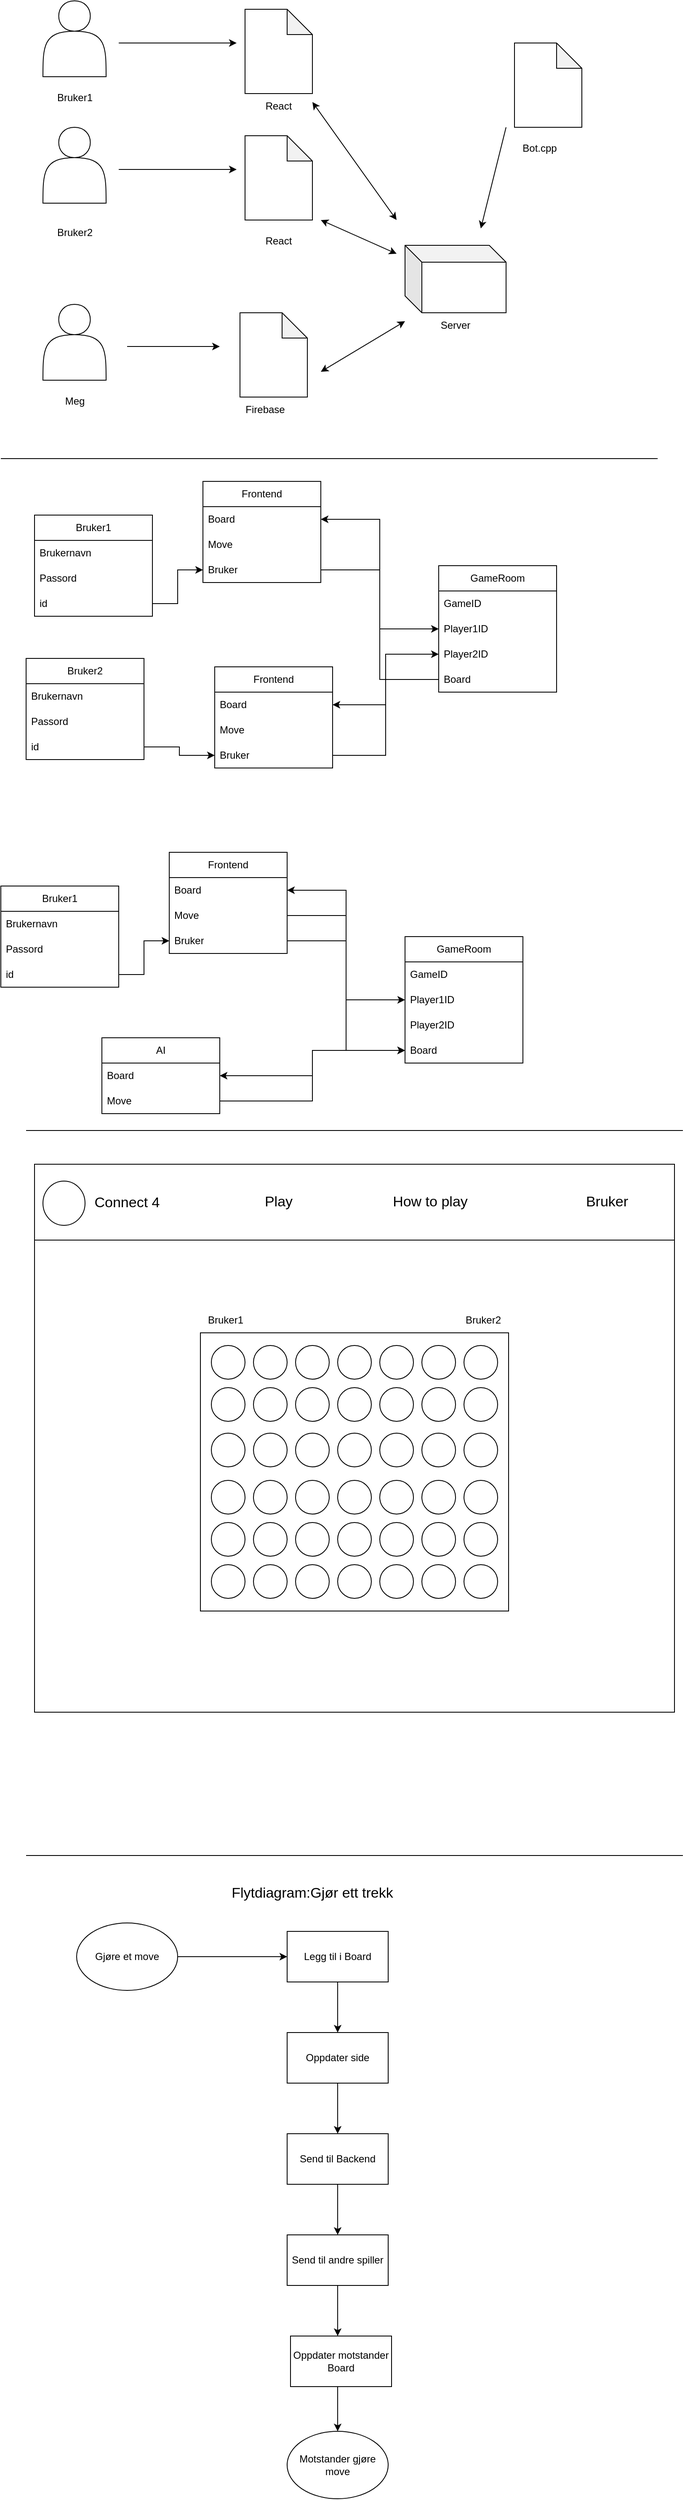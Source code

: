 <mxfile version="24.0.6" type="github">
  <diagram name="Page-1" id="3--Iqgmd6CmRDouDWdKg">
    <mxGraphModel dx="1093" dy="694" grid="1" gridSize="10" guides="1" tooltips="1" connect="1" arrows="1" fold="1" page="1" pageScale="1" pageWidth="827" pageHeight="1169" math="0" shadow="0">
      <root>
        <mxCell id="0" />
        <mxCell id="1" parent="0" />
        <mxCell id="C-q-gXYCXygW1UySJLNP-4" value="" style="endArrow=classic;html=1;rounded=0;" edge="1" parent="1">
          <mxGeometry width="50" height="50" relative="1" as="geometry">
            <mxPoint x="190" y="240" as="sourcePoint" />
            <mxPoint x="330" y="240" as="targetPoint" />
          </mxGeometry>
        </mxCell>
        <mxCell id="C-q-gXYCXygW1UySJLNP-5" value="" style="shape=cube;whiteSpace=wrap;html=1;boundedLbl=1;backgroundOutline=1;darkOpacity=0.05;darkOpacity2=0.1;" vertex="1" parent="1">
          <mxGeometry x="530" y="330" width="120" height="80" as="geometry" />
        </mxCell>
        <mxCell id="C-q-gXYCXygW1UySJLNP-7" value="" style="shape=note;whiteSpace=wrap;html=1;backgroundOutline=1;darkOpacity=0.05;" vertex="1" parent="1">
          <mxGeometry x="340" y="200" width="80" height="100" as="geometry" />
        </mxCell>
        <mxCell id="C-q-gXYCXygW1UySJLNP-9" value="" style="shape=actor;whiteSpace=wrap;html=1;" vertex="1" parent="1">
          <mxGeometry x="100" y="400" width="75" height="90" as="geometry" />
        </mxCell>
        <mxCell id="C-q-gXYCXygW1UySJLNP-10" value="" style="shape=actor;whiteSpace=wrap;html=1;" vertex="1" parent="1">
          <mxGeometry x="100" y="190" width="75" height="90" as="geometry" />
        </mxCell>
        <mxCell id="C-q-gXYCXygW1UySJLNP-11" value="" style="shape=note;whiteSpace=wrap;html=1;backgroundOutline=1;darkOpacity=0.05;" vertex="1" parent="1">
          <mxGeometry x="334" y="410" width="80" height="100" as="geometry" />
        </mxCell>
        <mxCell id="C-q-gXYCXygW1UySJLNP-13" value="" style="endArrow=classic;html=1;rounded=0;" edge="1" parent="1">
          <mxGeometry width="50" height="50" relative="1" as="geometry">
            <mxPoint x="200" y="450" as="sourcePoint" />
            <mxPoint x="310" y="450" as="targetPoint" />
          </mxGeometry>
        </mxCell>
        <mxCell id="C-q-gXYCXygW1UySJLNP-15" value="Bruker2" style="text;html=1;align=center;verticalAlign=middle;whiteSpace=wrap;rounded=0;" vertex="1" parent="1">
          <mxGeometry x="107.5" y="300" width="60" height="30" as="geometry" />
        </mxCell>
        <mxCell id="C-q-gXYCXygW1UySJLNP-16" value="Meg" style="text;html=1;align=center;verticalAlign=middle;whiteSpace=wrap;rounded=0;" vertex="1" parent="1">
          <mxGeometry x="107.5" y="500" width="60" height="30" as="geometry" />
        </mxCell>
        <mxCell id="C-q-gXYCXygW1UySJLNP-17" value="React" style="text;html=1;align=center;verticalAlign=middle;whiteSpace=wrap;rounded=0;" vertex="1" parent="1">
          <mxGeometry x="350" y="310" width="60" height="30" as="geometry" />
        </mxCell>
        <mxCell id="C-q-gXYCXygW1UySJLNP-19" value="" style="shape=note;whiteSpace=wrap;html=1;backgroundOutline=1;darkOpacity=0.05;" vertex="1" parent="1">
          <mxGeometry x="660" y="90" width="80" height="100" as="geometry" />
        </mxCell>
        <mxCell id="C-q-gXYCXygW1UySJLNP-21" value="Bot.cpp" style="text;html=1;align=center;verticalAlign=middle;whiteSpace=wrap;rounded=0;" vertex="1" parent="1">
          <mxGeometry x="660" y="200" width="60" height="30" as="geometry" />
        </mxCell>
        <mxCell id="C-q-gXYCXygW1UySJLNP-23" value="" style="endArrow=classic;html=1;rounded=0;" edge="1" parent="1">
          <mxGeometry width="50" height="50" relative="1" as="geometry">
            <mxPoint x="190" y="90" as="sourcePoint" />
            <mxPoint x="330" y="90" as="targetPoint" />
          </mxGeometry>
        </mxCell>
        <mxCell id="C-q-gXYCXygW1UySJLNP-24" value="" style="shape=note;whiteSpace=wrap;html=1;backgroundOutline=1;darkOpacity=0.05;" vertex="1" parent="1">
          <mxGeometry x="340" y="50" width="80" height="100" as="geometry" />
        </mxCell>
        <mxCell id="C-q-gXYCXygW1UySJLNP-25" value="" style="shape=actor;whiteSpace=wrap;html=1;" vertex="1" parent="1">
          <mxGeometry x="100" y="40" width="75" height="90" as="geometry" />
        </mxCell>
        <mxCell id="C-q-gXYCXygW1UySJLNP-26" value="Bruker1" style="text;html=1;align=center;verticalAlign=middle;whiteSpace=wrap;rounded=0;" vertex="1" parent="1">
          <mxGeometry x="107.5" y="140" width="60" height="30" as="geometry" />
        </mxCell>
        <mxCell id="C-q-gXYCXygW1UySJLNP-27" value="React" style="text;html=1;align=center;verticalAlign=middle;whiteSpace=wrap;rounded=0;" vertex="1" parent="1">
          <mxGeometry x="350" y="150" width="60" height="30" as="geometry" />
        </mxCell>
        <mxCell id="C-q-gXYCXygW1UySJLNP-28" value="Firebase" style="text;html=1;align=center;verticalAlign=middle;whiteSpace=wrap;rounded=0;" vertex="1" parent="1">
          <mxGeometry x="334" y="510" width="60" height="30" as="geometry" />
        </mxCell>
        <mxCell id="C-q-gXYCXygW1UySJLNP-30" value="" style="endArrow=classic;html=1;rounded=0;" edge="1" parent="1">
          <mxGeometry width="50" height="50" relative="1" as="geometry">
            <mxPoint x="650" y="190" as="sourcePoint" />
            <mxPoint x="620" y="310" as="targetPoint" />
          </mxGeometry>
        </mxCell>
        <mxCell id="C-q-gXYCXygW1UySJLNP-32" value="Server" style="text;html=1;align=center;verticalAlign=middle;whiteSpace=wrap;rounded=0;" vertex="1" parent="1">
          <mxGeometry x="560" y="410" width="60" height="30" as="geometry" />
        </mxCell>
        <mxCell id="C-q-gXYCXygW1UySJLNP-34" value="" style="endArrow=classic;startArrow=classic;html=1;rounded=0;" edge="1" parent="1">
          <mxGeometry width="50" height="50" relative="1" as="geometry">
            <mxPoint x="420" y="160" as="sourcePoint" />
            <mxPoint x="520" y="300" as="targetPoint" />
          </mxGeometry>
        </mxCell>
        <mxCell id="C-q-gXYCXygW1UySJLNP-35" value="" style="endArrow=classic;startArrow=classic;html=1;rounded=0;" edge="1" parent="1">
          <mxGeometry width="50" height="50" relative="1" as="geometry">
            <mxPoint x="430" y="300" as="sourcePoint" />
            <mxPoint x="520" y="340" as="targetPoint" />
          </mxGeometry>
        </mxCell>
        <mxCell id="C-q-gXYCXygW1UySJLNP-36" value="" style="endArrow=classic;startArrow=classic;html=1;rounded=0;" edge="1" parent="1">
          <mxGeometry width="50" height="50" relative="1" as="geometry">
            <mxPoint x="430" y="480" as="sourcePoint" />
            <mxPoint x="530" y="420" as="targetPoint" />
          </mxGeometry>
        </mxCell>
        <mxCell id="C-q-gXYCXygW1UySJLNP-39" value="Bruker1" style="swimlane;fontStyle=0;childLayout=stackLayout;horizontal=1;startSize=30;horizontalStack=0;resizeParent=1;resizeParentMax=0;resizeLast=0;collapsible=1;marginBottom=0;whiteSpace=wrap;html=1;" vertex="1" parent="1">
          <mxGeometry x="90" y="650" width="140" height="120" as="geometry" />
        </mxCell>
        <mxCell id="C-q-gXYCXygW1UySJLNP-40" value="Brukernavn" style="text;strokeColor=none;fillColor=none;align=left;verticalAlign=middle;spacingLeft=4;spacingRight=4;overflow=hidden;points=[[0,0.5],[1,0.5]];portConstraint=eastwest;rotatable=0;whiteSpace=wrap;html=1;" vertex="1" parent="C-q-gXYCXygW1UySJLNP-39">
          <mxGeometry y="30" width="140" height="30" as="geometry" />
        </mxCell>
        <mxCell id="C-q-gXYCXygW1UySJLNP-41" value="Passord" style="text;strokeColor=none;fillColor=none;align=left;verticalAlign=middle;spacingLeft=4;spacingRight=4;overflow=hidden;points=[[0,0.5],[1,0.5]];portConstraint=eastwest;rotatable=0;whiteSpace=wrap;html=1;" vertex="1" parent="C-q-gXYCXygW1UySJLNP-39">
          <mxGeometry y="60" width="140" height="30" as="geometry" />
        </mxCell>
        <mxCell id="C-q-gXYCXygW1UySJLNP-42" value="id" style="text;strokeColor=none;fillColor=none;align=left;verticalAlign=middle;spacingLeft=4;spacingRight=4;overflow=hidden;points=[[0,0.5],[1,0.5]];portConstraint=eastwest;rotatable=0;whiteSpace=wrap;html=1;" vertex="1" parent="C-q-gXYCXygW1UySJLNP-39">
          <mxGeometry y="90" width="140" height="30" as="geometry" />
        </mxCell>
        <mxCell id="C-q-gXYCXygW1UySJLNP-43" value="Bruker2" style="swimlane;fontStyle=0;childLayout=stackLayout;horizontal=1;startSize=30;horizontalStack=0;resizeParent=1;resizeParentMax=0;resizeLast=0;collapsible=1;marginBottom=0;whiteSpace=wrap;html=1;" vertex="1" parent="1">
          <mxGeometry x="80" y="820" width="140" height="120" as="geometry" />
        </mxCell>
        <mxCell id="C-q-gXYCXygW1UySJLNP-44" value="Brukernavn" style="text;strokeColor=none;fillColor=none;align=left;verticalAlign=middle;spacingLeft=4;spacingRight=4;overflow=hidden;points=[[0,0.5],[1,0.5]];portConstraint=eastwest;rotatable=0;whiteSpace=wrap;html=1;" vertex="1" parent="C-q-gXYCXygW1UySJLNP-43">
          <mxGeometry y="30" width="140" height="30" as="geometry" />
        </mxCell>
        <mxCell id="C-q-gXYCXygW1UySJLNP-45" value="Passord" style="text;strokeColor=none;fillColor=none;align=left;verticalAlign=middle;spacingLeft=4;spacingRight=4;overflow=hidden;points=[[0,0.5],[1,0.5]];portConstraint=eastwest;rotatable=0;whiteSpace=wrap;html=1;" vertex="1" parent="C-q-gXYCXygW1UySJLNP-43">
          <mxGeometry y="60" width="140" height="30" as="geometry" />
        </mxCell>
        <mxCell id="C-q-gXYCXygW1UySJLNP-46" value="id" style="text;strokeColor=none;fillColor=none;align=left;verticalAlign=middle;spacingLeft=4;spacingRight=4;overflow=hidden;points=[[0,0.5],[1,0.5]];portConstraint=eastwest;rotatable=0;whiteSpace=wrap;html=1;" vertex="1" parent="C-q-gXYCXygW1UySJLNP-43">
          <mxGeometry y="90" width="140" height="30" as="geometry" />
        </mxCell>
        <mxCell id="C-q-gXYCXygW1UySJLNP-47" value="GameRoom" style="swimlane;fontStyle=0;childLayout=stackLayout;horizontal=1;startSize=30;horizontalStack=0;resizeParent=1;resizeParentMax=0;resizeLast=0;collapsible=1;marginBottom=0;whiteSpace=wrap;html=1;" vertex="1" parent="1">
          <mxGeometry x="570" y="710" width="140" height="150" as="geometry" />
        </mxCell>
        <mxCell id="C-q-gXYCXygW1UySJLNP-48" value="GameID" style="text;strokeColor=none;fillColor=none;align=left;verticalAlign=middle;spacingLeft=4;spacingRight=4;overflow=hidden;points=[[0,0.5],[1,0.5]];portConstraint=eastwest;rotatable=0;whiteSpace=wrap;html=1;" vertex="1" parent="C-q-gXYCXygW1UySJLNP-47">
          <mxGeometry y="30" width="140" height="30" as="geometry" />
        </mxCell>
        <mxCell id="C-q-gXYCXygW1UySJLNP-49" value="Player1ID" style="text;strokeColor=none;fillColor=none;align=left;verticalAlign=middle;spacingLeft=4;spacingRight=4;overflow=hidden;points=[[0,0.5],[1,0.5]];portConstraint=eastwest;rotatable=0;whiteSpace=wrap;html=1;" vertex="1" parent="C-q-gXYCXygW1UySJLNP-47">
          <mxGeometry y="60" width="140" height="30" as="geometry" />
        </mxCell>
        <mxCell id="C-q-gXYCXygW1UySJLNP-50" value="Player2ID" style="text;strokeColor=none;fillColor=none;align=left;verticalAlign=middle;spacingLeft=4;spacingRight=4;overflow=hidden;points=[[0,0.5],[1,0.5]];portConstraint=eastwest;rotatable=0;whiteSpace=wrap;html=1;" vertex="1" parent="C-q-gXYCXygW1UySJLNP-47">
          <mxGeometry y="90" width="140" height="30" as="geometry" />
        </mxCell>
        <mxCell id="C-q-gXYCXygW1UySJLNP-53" value="Board" style="text;strokeColor=none;fillColor=none;align=left;verticalAlign=middle;spacingLeft=4;spacingRight=4;overflow=hidden;points=[[0,0.5],[1,0.5]];portConstraint=eastwest;rotatable=0;whiteSpace=wrap;html=1;" vertex="1" parent="C-q-gXYCXygW1UySJLNP-47">
          <mxGeometry y="120" width="140" height="30" as="geometry" />
        </mxCell>
        <mxCell id="C-q-gXYCXygW1UySJLNP-56" value="Frontend" style="swimlane;fontStyle=0;childLayout=stackLayout;horizontal=1;startSize=30;horizontalStack=0;resizeParent=1;resizeParentMax=0;resizeLast=0;collapsible=1;marginBottom=0;whiteSpace=wrap;html=1;" vertex="1" parent="1">
          <mxGeometry x="290" y="610" width="140" height="120" as="geometry" />
        </mxCell>
        <mxCell id="C-q-gXYCXygW1UySJLNP-57" value="Board" style="text;strokeColor=none;fillColor=none;align=left;verticalAlign=middle;spacingLeft=4;spacingRight=4;overflow=hidden;points=[[0,0.5],[1,0.5]];portConstraint=eastwest;rotatable=0;whiteSpace=wrap;html=1;" vertex="1" parent="C-q-gXYCXygW1UySJLNP-56">
          <mxGeometry y="30" width="140" height="30" as="geometry" />
        </mxCell>
        <mxCell id="C-q-gXYCXygW1UySJLNP-59" value="Move" style="text;strokeColor=none;fillColor=none;align=left;verticalAlign=middle;spacingLeft=4;spacingRight=4;overflow=hidden;points=[[0,0.5],[1,0.5]];portConstraint=eastwest;rotatable=0;whiteSpace=wrap;html=1;" vertex="1" parent="C-q-gXYCXygW1UySJLNP-56">
          <mxGeometry y="60" width="140" height="30" as="geometry" />
        </mxCell>
        <mxCell id="C-q-gXYCXygW1UySJLNP-60" value="Bruker" style="text;strokeColor=none;fillColor=none;align=left;verticalAlign=middle;spacingLeft=4;spacingRight=4;overflow=hidden;points=[[0,0.5],[1,0.5]];portConstraint=eastwest;rotatable=0;whiteSpace=wrap;html=1;" vertex="1" parent="C-q-gXYCXygW1UySJLNP-56">
          <mxGeometry y="90" width="140" height="30" as="geometry" />
        </mxCell>
        <mxCell id="C-q-gXYCXygW1UySJLNP-61" style="edgeStyle=orthogonalEdgeStyle;rounded=0;orthogonalLoop=1;jettySize=auto;html=1;" edge="1" parent="1" source="C-q-gXYCXygW1UySJLNP-42" target="C-q-gXYCXygW1UySJLNP-60">
          <mxGeometry relative="1" as="geometry" />
        </mxCell>
        <mxCell id="C-q-gXYCXygW1UySJLNP-63" style="edgeStyle=orthogonalEdgeStyle;rounded=0;orthogonalLoop=1;jettySize=auto;html=1;exitX=0;exitY=0.5;exitDx=0;exitDy=0;entryX=1;entryY=0.5;entryDx=0;entryDy=0;" edge="1" parent="1" source="C-q-gXYCXygW1UySJLNP-53" target="C-q-gXYCXygW1UySJLNP-57">
          <mxGeometry relative="1" as="geometry" />
        </mxCell>
        <mxCell id="C-q-gXYCXygW1UySJLNP-64" value="Frontend" style="swimlane;fontStyle=0;childLayout=stackLayout;horizontal=1;startSize=30;horizontalStack=0;resizeParent=1;resizeParentMax=0;resizeLast=0;collapsible=1;marginBottom=0;whiteSpace=wrap;html=1;" vertex="1" parent="1">
          <mxGeometry x="304" y="830" width="140" height="120" as="geometry" />
        </mxCell>
        <mxCell id="C-q-gXYCXygW1UySJLNP-65" value="Board" style="text;strokeColor=none;fillColor=none;align=left;verticalAlign=middle;spacingLeft=4;spacingRight=4;overflow=hidden;points=[[0,0.5],[1,0.5]];portConstraint=eastwest;rotatable=0;whiteSpace=wrap;html=1;" vertex="1" parent="C-q-gXYCXygW1UySJLNP-64">
          <mxGeometry y="30" width="140" height="30" as="geometry" />
        </mxCell>
        <mxCell id="C-q-gXYCXygW1UySJLNP-66" value="Move" style="text;strokeColor=none;fillColor=none;align=left;verticalAlign=middle;spacingLeft=4;spacingRight=4;overflow=hidden;points=[[0,0.5],[1,0.5]];portConstraint=eastwest;rotatable=0;whiteSpace=wrap;html=1;" vertex="1" parent="C-q-gXYCXygW1UySJLNP-64">
          <mxGeometry y="60" width="140" height="30" as="geometry" />
        </mxCell>
        <mxCell id="C-q-gXYCXygW1UySJLNP-67" value="Bruker" style="text;strokeColor=none;fillColor=none;align=left;verticalAlign=middle;spacingLeft=4;spacingRight=4;overflow=hidden;points=[[0,0.5],[1,0.5]];portConstraint=eastwest;rotatable=0;whiteSpace=wrap;html=1;" vertex="1" parent="C-q-gXYCXygW1UySJLNP-64">
          <mxGeometry y="90" width="140" height="30" as="geometry" />
        </mxCell>
        <mxCell id="C-q-gXYCXygW1UySJLNP-71" style="edgeStyle=orthogonalEdgeStyle;rounded=0;orthogonalLoop=1;jettySize=auto;html=1;exitX=1;exitY=0.5;exitDx=0;exitDy=0;entryX=0;entryY=0.5;entryDx=0;entryDy=0;" edge="1" parent="1" source="C-q-gXYCXygW1UySJLNP-46" target="C-q-gXYCXygW1UySJLNP-67">
          <mxGeometry relative="1" as="geometry" />
        </mxCell>
        <mxCell id="C-q-gXYCXygW1UySJLNP-72" style="edgeStyle=orthogonalEdgeStyle;rounded=0;orthogonalLoop=1;jettySize=auto;html=1;exitX=1;exitY=0.5;exitDx=0;exitDy=0;entryX=0;entryY=0.5;entryDx=0;entryDy=0;" edge="1" parent="1" source="C-q-gXYCXygW1UySJLNP-60" target="C-q-gXYCXygW1UySJLNP-49">
          <mxGeometry relative="1" as="geometry" />
        </mxCell>
        <mxCell id="C-q-gXYCXygW1UySJLNP-91" style="edgeStyle=orthogonalEdgeStyle;rounded=0;orthogonalLoop=1;jettySize=auto;html=1;exitX=1;exitY=0.5;exitDx=0;exitDy=0;" edge="1" parent="1" source="C-q-gXYCXygW1UySJLNP-67" target="C-q-gXYCXygW1UySJLNP-50">
          <mxGeometry relative="1" as="geometry" />
        </mxCell>
        <mxCell id="C-q-gXYCXygW1UySJLNP-104" value="Bruker1" style="swimlane;fontStyle=0;childLayout=stackLayout;horizontal=1;startSize=30;horizontalStack=0;resizeParent=1;resizeParentMax=0;resizeLast=0;collapsible=1;marginBottom=0;whiteSpace=wrap;html=1;" vertex="1" parent="1">
          <mxGeometry x="50" y="1090" width="140" height="120" as="geometry" />
        </mxCell>
        <mxCell id="C-q-gXYCXygW1UySJLNP-105" value="Brukernavn" style="text;strokeColor=none;fillColor=none;align=left;verticalAlign=middle;spacingLeft=4;spacingRight=4;overflow=hidden;points=[[0,0.5],[1,0.5]];portConstraint=eastwest;rotatable=0;whiteSpace=wrap;html=1;" vertex="1" parent="C-q-gXYCXygW1UySJLNP-104">
          <mxGeometry y="30" width="140" height="30" as="geometry" />
        </mxCell>
        <mxCell id="C-q-gXYCXygW1UySJLNP-106" value="Passord" style="text;strokeColor=none;fillColor=none;align=left;verticalAlign=middle;spacingLeft=4;spacingRight=4;overflow=hidden;points=[[0,0.5],[1,0.5]];portConstraint=eastwest;rotatable=0;whiteSpace=wrap;html=1;" vertex="1" parent="C-q-gXYCXygW1UySJLNP-104">
          <mxGeometry y="60" width="140" height="30" as="geometry" />
        </mxCell>
        <mxCell id="C-q-gXYCXygW1UySJLNP-107" value="id" style="text;strokeColor=none;fillColor=none;align=left;verticalAlign=middle;spacingLeft=4;spacingRight=4;overflow=hidden;points=[[0,0.5],[1,0.5]];portConstraint=eastwest;rotatable=0;whiteSpace=wrap;html=1;" vertex="1" parent="C-q-gXYCXygW1UySJLNP-104">
          <mxGeometry y="90" width="140" height="30" as="geometry" />
        </mxCell>
        <mxCell id="C-q-gXYCXygW1UySJLNP-108" value="GameRoom" style="swimlane;fontStyle=0;childLayout=stackLayout;horizontal=1;startSize=30;horizontalStack=0;resizeParent=1;resizeParentMax=0;resizeLast=0;collapsible=1;marginBottom=0;whiteSpace=wrap;html=1;" vertex="1" parent="1">
          <mxGeometry x="530" y="1150" width="140" height="150" as="geometry" />
        </mxCell>
        <mxCell id="C-q-gXYCXygW1UySJLNP-109" value="GameID" style="text;strokeColor=none;fillColor=none;align=left;verticalAlign=middle;spacingLeft=4;spacingRight=4;overflow=hidden;points=[[0,0.5],[1,0.5]];portConstraint=eastwest;rotatable=0;whiteSpace=wrap;html=1;" vertex="1" parent="C-q-gXYCXygW1UySJLNP-108">
          <mxGeometry y="30" width="140" height="30" as="geometry" />
        </mxCell>
        <mxCell id="C-q-gXYCXygW1UySJLNP-110" value="Player1ID" style="text;strokeColor=none;fillColor=none;align=left;verticalAlign=middle;spacingLeft=4;spacingRight=4;overflow=hidden;points=[[0,0.5],[1,0.5]];portConstraint=eastwest;rotatable=0;whiteSpace=wrap;html=1;" vertex="1" parent="C-q-gXYCXygW1UySJLNP-108">
          <mxGeometry y="60" width="140" height="30" as="geometry" />
        </mxCell>
        <mxCell id="C-q-gXYCXygW1UySJLNP-111" value="Player2ID" style="text;strokeColor=none;fillColor=none;align=left;verticalAlign=middle;spacingLeft=4;spacingRight=4;overflow=hidden;points=[[0,0.5],[1,0.5]];portConstraint=eastwest;rotatable=0;whiteSpace=wrap;html=1;" vertex="1" parent="C-q-gXYCXygW1UySJLNP-108">
          <mxGeometry y="90" width="140" height="30" as="geometry" />
        </mxCell>
        <mxCell id="C-q-gXYCXygW1UySJLNP-112" value="Board" style="text;strokeColor=none;fillColor=none;align=left;verticalAlign=middle;spacingLeft=4;spacingRight=4;overflow=hidden;points=[[0,0.5],[1,0.5]];portConstraint=eastwest;rotatable=0;whiteSpace=wrap;html=1;" vertex="1" parent="C-q-gXYCXygW1UySJLNP-108">
          <mxGeometry y="120" width="140" height="30" as="geometry" />
        </mxCell>
        <mxCell id="C-q-gXYCXygW1UySJLNP-113" value="Frontend" style="swimlane;fontStyle=0;childLayout=stackLayout;horizontal=1;startSize=30;horizontalStack=0;resizeParent=1;resizeParentMax=0;resizeLast=0;collapsible=1;marginBottom=0;whiteSpace=wrap;html=1;" vertex="1" parent="1">
          <mxGeometry x="250" y="1050" width="140" height="120" as="geometry" />
        </mxCell>
        <mxCell id="C-q-gXYCXygW1UySJLNP-114" value="Board" style="text;strokeColor=none;fillColor=none;align=left;verticalAlign=middle;spacingLeft=4;spacingRight=4;overflow=hidden;points=[[0,0.5],[1,0.5]];portConstraint=eastwest;rotatable=0;whiteSpace=wrap;html=1;" vertex="1" parent="C-q-gXYCXygW1UySJLNP-113">
          <mxGeometry y="30" width="140" height="30" as="geometry" />
        </mxCell>
        <mxCell id="C-q-gXYCXygW1UySJLNP-115" value="Move" style="text;strokeColor=none;fillColor=none;align=left;verticalAlign=middle;spacingLeft=4;spacingRight=4;overflow=hidden;points=[[0,0.5],[1,0.5]];portConstraint=eastwest;rotatable=0;whiteSpace=wrap;html=1;" vertex="1" parent="C-q-gXYCXygW1UySJLNP-113">
          <mxGeometry y="60" width="140" height="30" as="geometry" />
        </mxCell>
        <mxCell id="C-q-gXYCXygW1UySJLNP-116" value="Bruker" style="text;strokeColor=none;fillColor=none;align=left;verticalAlign=middle;spacingLeft=4;spacingRight=4;overflow=hidden;points=[[0,0.5],[1,0.5]];portConstraint=eastwest;rotatable=0;whiteSpace=wrap;html=1;" vertex="1" parent="C-q-gXYCXygW1UySJLNP-113">
          <mxGeometry y="90" width="140" height="30" as="geometry" />
        </mxCell>
        <mxCell id="C-q-gXYCXygW1UySJLNP-117" style="edgeStyle=orthogonalEdgeStyle;rounded=0;orthogonalLoop=1;jettySize=auto;html=1;" edge="1" parent="1" source="C-q-gXYCXygW1UySJLNP-107" target="C-q-gXYCXygW1UySJLNP-116">
          <mxGeometry relative="1" as="geometry" />
        </mxCell>
        <mxCell id="C-q-gXYCXygW1UySJLNP-118" style="edgeStyle=orthogonalEdgeStyle;rounded=0;orthogonalLoop=1;jettySize=auto;html=1;exitX=0;exitY=0.5;exitDx=0;exitDy=0;entryX=1;entryY=0.5;entryDx=0;entryDy=0;" edge="1" parent="1" source="C-q-gXYCXygW1UySJLNP-112" target="C-q-gXYCXygW1UySJLNP-114">
          <mxGeometry relative="1" as="geometry" />
        </mxCell>
        <mxCell id="C-q-gXYCXygW1UySJLNP-119" style="edgeStyle=orthogonalEdgeStyle;rounded=0;orthogonalLoop=1;jettySize=auto;html=1;exitX=1;exitY=0.5;exitDx=0;exitDy=0;entryX=0;entryY=0.5;entryDx=0;entryDy=0;" edge="1" parent="1" source="C-q-gXYCXygW1UySJLNP-116" target="C-q-gXYCXygW1UySJLNP-110">
          <mxGeometry relative="1" as="geometry" />
        </mxCell>
        <mxCell id="C-q-gXYCXygW1UySJLNP-120" value="AI" style="swimlane;fontStyle=0;childLayout=stackLayout;horizontal=1;startSize=30;horizontalStack=0;resizeParent=1;resizeParentMax=0;resizeLast=0;collapsible=1;marginBottom=0;whiteSpace=wrap;html=1;" vertex="1" parent="1">
          <mxGeometry x="170" y="1270" width="140" height="90" as="geometry" />
        </mxCell>
        <mxCell id="C-q-gXYCXygW1UySJLNP-121" value="Board" style="text;strokeColor=none;fillColor=none;align=left;verticalAlign=middle;spacingLeft=4;spacingRight=4;overflow=hidden;points=[[0,0.5],[1,0.5]];portConstraint=eastwest;rotatable=0;whiteSpace=wrap;html=1;" vertex="1" parent="C-q-gXYCXygW1UySJLNP-120">
          <mxGeometry y="30" width="140" height="30" as="geometry" />
        </mxCell>
        <mxCell id="C-q-gXYCXygW1UySJLNP-122" value="Move" style="text;strokeColor=none;fillColor=none;align=left;verticalAlign=middle;spacingLeft=4;spacingRight=4;overflow=hidden;points=[[0,0.5],[1,0.5]];portConstraint=eastwest;rotatable=0;whiteSpace=wrap;html=1;" vertex="1" parent="C-q-gXYCXygW1UySJLNP-120">
          <mxGeometry y="60" width="140" height="30" as="geometry" />
        </mxCell>
        <mxCell id="C-q-gXYCXygW1UySJLNP-127" style="edgeStyle=orthogonalEdgeStyle;rounded=0;orthogonalLoop=1;jettySize=auto;html=1;exitX=0;exitY=0.5;exitDx=0;exitDy=0;entryX=1;entryY=0.5;entryDx=0;entryDy=0;" edge="1" parent="1" source="C-q-gXYCXygW1UySJLNP-112" target="C-q-gXYCXygW1UySJLNP-121">
          <mxGeometry relative="1" as="geometry" />
        </mxCell>
        <mxCell id="C-q-gXYCXygW1UySJLNP-128" style="edgeStyle=orthogonalEdgeStyle;rounded=0;orthogonalLoop=1;jettySize=auto;html=1;exitX=1;exitY=0.5;exitDx=0;exitDy=0;" edge="1" parent="1" source="C-q-gXYCXygW1UySJLNP-122" target="C-q-gXYCXygW1UySJLNP-112">
          <mxGeometry relative="1" as="geometry" />
        </mxCell>
        <mxCell id="C-q-gXYCXygW1UySJLNP-129" style="edgeStyle=orthogonalEdgeStyle;rounded=0;orthogonalLoop=1;jettySize=auto;html=1;exitX=1;exitY=0.5;exitDx=0;exitDy=0;" edge="1" parent="1" source="C-q-gXYCXygW1UySJLNP-115" target="C-q-gXYCXygW1UySJLNP-112">
          <mxGeometry relative="1" as="geometry" />
        </mxCell>
        <mxCell id="C-q-gXYCXygW1UySJLNP-131" style="edgeStyle=orthogonalEdgeStyle;rounded=0;orthogonalLoop=1;jettySize=auto;html=1;exitX=0;exitY=0.5;exitDx=0;exitDy=0;entryX=1;entryY=0.5;entryDx=0;entryDy=0;" edge="1" parent="1" source="C-q-gXYCXygW1UySJLNP-53" target="C-q-gXYCXygW1UySJLNP-65">
          <mxGeometry relative="1" as="geometry" />
        </mxCell>
        <mxCell id="C-q-gXYCXygW1UySJLNP-134" value="" style="rounded=0;whiteSpace=wrap;html=1;" vertex="1" parent="1">
          <mxGeometry x="90" y="1420" width="760" height="650" as="geometry" />
        </mxCell>
        <mxCell id="C-q-gXYCXygW1UySJLNP-135" value="" style="rounded=0;whiteSpace=wrap;html=1;" vertex="1" parent="1">
          <mxGeometry x="90" y="1420" width="760" height="90" as="geometry" />
        </mxCell>
        <mxCell id="C-q-gXYCXygW1UySJLNP-137" value="" style="rounded=0;whiteSpace=wrap;html=1;" vertex="1" parent="1">
          <mxGeometry x="287" y="1620" width="366" height="330" as="geometry" />
        </mxCell>
        <mxCell id="C-q-gXYCXygW1UySJLNP-138" value="" style="ellipse;whiteSpace=wrap;html=1;" vertex="1" parent="1">
          <mxGeometry x="300" y="1635" width="40" height="40" as="geometry" />
        </mxCell>
        <mxCell id="C-q-gXYCXygW1UySJLNP-144" value="" style="ellipse;whiteSpace=wrap;html=1;" vertex="1" parent="1">
          <mxGeometry x="350" y="1635" width="40" height="40" as="geometry" />
        </mxCell>
        <mxCell id="C-q-gXYCXygW1UySJLNP-145" value="" style="ellipse;whiteSpace=wrap;html=1;" vertex="1" parent="1">
          <mxGeometry x="400" y="1635" width="40" height="40" as="geometry" />
        </mxCell>
        <mxCell id="C-q-gXYCXygW1UySJLNP-152" value="" style="ellipse;whiteSpace=wrap;html=1;" vertex="1" parent="1">
          <mxGeometry x="450" y="1635" width="40" height="40" as="geometry" />
        </mxCell>
        <mxCell id="C-q-gXYCXygW1UySJLNP-153" value="" style="ellipse;whiteSpace=wrap;html=1;" vertex="1" parent="1">
          <mxGeometry x="500" y="1635" width="40" height="40" as="geometry" />
        </mxCell>
        <mxCell id="C-q-gXYCXygW1UySJLNP-154" value="" style="ellipse;whiteSpace=wrap;html=1;" vertex="1" parent="1">
          <mxGeometry x="550" y="1635" width="40" height="40" as="geometry" />
        </mxCell>
        <mxCell id="C-q-gXYCXygW1UySJLNP-157" value="" style="ellipse;whiteSpace=wrap;html=1;" vertex="1" parent="1">
          <mxGeometry x="600" y="1635" width="40" height="40" as="geometry" />
        </mxCell>
        <mxCell id="C-q-gXYCXygW1UySJLNP-158" value="" style="ellipse;whiteSpace=wrap;html=1;" vertex="1" parent="1">
          <mxGeometry x="300" y="1685" width="40" height="40" as="geometry" />
        </mxCell>
        <mxCell id="C-q-gXYCXygW1UySJLNP-159" value="" style="ellipse;whiteSpace=wrap;html=1;" vertex="1" parent="1">
          <mxGeometry x="350" y="1685" width="40" height="40" as="geometry" />
        </mxCell>
        <mxCell id="C-q-gXYCXygW1UySJLNP-160" value="" style="ellipse;whiteSpace=wrap;html=1;" vertex="1" parent="1">
          <mxGeometry x="400" y="1685" width="40" height="40" as="geometry" />
        </mxCell>
        <mxCell id="C-q-gXYCXygW1UySJLNP-161" value="" style="ellipse;whiteSpace=wrap;html=1;" vertex="1" parent="1">
          <mxGeometry x="450" y="1685" width="40" height="40" as="geometry" />
        </mxCell>
        <mxCell id="C-q-gXYCXygW1UySJLNP-162" value="" style="ellipse;whiteSpace=wrap;html=1;" vertex="1" parent="1">
          <mxGeometry x="500" y="1685" width="40" height="40" as="geometry" />
        </mxCell>
        <mxCell id="C-q-gXYCXygW1UySJLNP-163" value="" style="ellipse;whiteSpace=wrap;html=1;" vertex="1" parent="1">
          <mxGeometry x="550" y="1685" width="40" height="40" as="geometry" />
        </mxCell>
        <mxCell id="C-q-gXYCXygW1UySJLNP-164" value="" style="ellipse;whiteSpace=wrap;html=1;" vertex="1" parent="1">
          <mxGeometry x="600" y="1685" width="40" height="40" as="geometry" />
        </mxCell>
        <mxCell id="C-q-gXYCXygW1UySJLNP-165" value="" style="ellipse;whiteSpace=wrap;html=1;" vertex="1" parent="1">
          <mxGeometry x="300" y="1739" width="40" height="40" as="geometry" />
        </mxCell>
        <mxCell id="C-q-gXYCXygW1UySJLNP-166" value="" style="ellipse;whiteSpace=wrap;html=1;" vertex="1" parent="1">
          <mxGeometry x="350" y="1739" width="40" height="40" as="geometry" />
        </mxCell>
        <mxCell id="C-q-gXYCXygW1UySJLNP-167" value="" style="ellipse;whiteSpace=wrap;html=1;" vertex="1" parent="1">
          <mxGeometry x="400" y="1739" width="40" height="40" as="geometry" />
        </mxCell>
        <mxCell id="C-q-gXYCXygW1UySJLNP-168" value="" style="ellipse;whiteSpace=wrap;html=1;" vertex="1" parent="1">
          <mxGeometry x="450" y="1739" width="40" height="40" as="geometry" />
        </mxCell>
        <mxCell id="C-q-gXYCXygW1UySJLNP-169" value="" style="ellipse;whiteSpace=wrap;html=1;" vertex="1" parent="1">
          <mxGeometry x="500" y="1739" width="40" height="40" as="geometry" />
        </mxCell>
        <mxCell id="C-q-gXYCXygW1UySJLNP-170" value="" style="ellipse;whiteSpace=wrap;html=1;" vertex="1" parent="1">
          <mxGeometry x="550" y="1739" width="40" height="40" as="geometry" />
        </mxCell>
        <mxCell id="C-q-gXYCXygW1UySJLNP-171" value="" style="ellipse;whiteSpace=wrap;html=1;" vertex="1" parent="1">
          <mxGeometry x="600" y="1739" width="40" height="40" as="geometry" />
        </mxCell>
        <mxCell id="C-q-gXYCXygW1UySJLNP-172" value="" style="ellipse;whiteSpace=wrap;html=1;" vertex="1" parent="1">
          <mxGeometry x="300" y="1795" width="40" height="40" as="geometry" />
        </mxCell>
        <mxCell id="C-q-gXYCXygW1UySJLNP-173" value="" style="ellipse;whiteSpace=wrap;html=1;" vertex="1" parent="1">
          <mxGeometry x="350" y="1795" width="40" height="40" as="geometry" />
        </mxCell>
        <mxCell id="C-q-gXYCXygW1UySJLNP-174" value="" style="ellipse;whiteSpace=wrap;html=1;" vertex="1" parent="1">
          <mxGeometry x="400" y="1795" width="40" height="40" as="geometry" />
        </mxCell>
        <mxCell id="C-q-gXYCXygW1UySJLNP-175" value="" style="ellipse;whiteSpace=wrap;html=1;" vertex="1" parent="1">
          <mxGeometry x="450" y="1795" width="40" height="40" as="geometry" />
        </mxCell>
        <mxCell id="C-q-gXYCXygW1UySJLNP-176" value="" style="ellipse;whiteSpace=wrap;html=1;" vertex="1" parent="1">
          <mxGeometry x="500" y="1795" width="40" height="40" as="geometry" />
        </mxCell>
        <mxCell id="C-q-gXYCXygW1UySJLNP-177" value="" style="ellipse;whiteSpace=wrap;html=1;" vertex="1" parent="1">
          <mxGeometry x="550" y="1795" width="40" height="40" as="geometry" />
        </mxCell>
        <mxCell id="C-q-gXYCXygW1UySJLNP-178" value="" style="ellipse;whiteSpace=wrap;html=1;" vertex="1" parent="1">
          <mxGeometry x="600" y="1795" width="40" height="40" as="geometry" />
        </mxCell>
        <mxCell id="C-q-gXYCXygW1UySJLNP-179" value="" style="ellipse;whiteSpace=wrap;html=1;" vertex="1" parent="1">
          <mxGeometry x="300" y="1845" width="40" height="40" as="geometry" />
        </mxCell>
        <mxCell id="C-q-gXYCXygW1UySJLNP-180" value="" style="ellipse;whiteSpace=wrap;html=1;" vertex="1" parent="1">
          <mxGeometry x="350" y="1845" width="40" height="40" as="geometry" />
        </mxCell>
        <mxCell id="C-q-gXYCXygW1UySJLNP-181" value="" style="ellipse;whiteSpace=wrap;html=1;" vertex="1" parent="1">
          <mxGeometry x="400" y="1845" width="40" height="40" as="geometry" />
        </mxCell>
        <mxCell id="C-q-gXYCXygW1UySJLNP-182" value="" style="ellipse;whiteSpace=wrap;html=1;" vertex="1" parent="1">
          <mxGeometry x="450" y="1845" width="40" height="40" as="geometry" />
        </mxCell>
        <mxCell id="C-q-gXYCXygW1UySJLNP-183" value="" style="ellipse;whiteSpace=wrap;html=1;" vertex="1" parent="1">
          <mxGeometry x="500" y="1845" width="40" height="40" as="geometry" />
        </mxCell>
        <mxCell id="C-q-gXYCXygW1UySJLNP-184" value="" style="ellipse;whiteSpace=wrap;html=1;" vertex="1" parent="1">
          <mxGeometry x="550" y="1845" width="40" height="40" as="geometry" />
        </mxCell>
        <mxCell id="C-q-gXYCXygW1UySJLNP-185" value="" style="ellipse;whiteSpace=wrap;html=1;" vertex="1" parent="1">
          <mxGeometry x="600" y="1845" width="40" height="40" as="geometry" />
        </mxCell>
        <mxCell id="C-q-gXYCXygW1UySJLNP-186" value="" style="ellipse;whiteSpace=wrap;html=1;" vertex="1" parent="1">
          <mxGeometry x="300" y="1895" width="40" height="40" as="geometry" />
        </mxCell>
        <mxCell id="C-q-gXYCXygW1UySJLNP-187" value="" style="ellipse;whiteSpace=wrap;html=1;" vertex="1" parent="1">
          <mxGeometry x="350" y="1895" width="40" height="40" as="geometry" />
        </mxCell>
        <mxCell id="C-q-gXYCXygW1UySJLNP-188" value="" style="ellipse;whiteSpace=wrap;html=1;" vertex="1" parent="1">
          <mxGeometry x="400" y="1895" width="40" height="40" as="geometry" />
        </mxCell>
        <mxCell id="C-q-gXYCXygW1UySJLNP-189" value="" style="ellipse;whiteSpace=wrap;html=1;" vertex="1" parent="1">
          <mxGeometry x="450" y="1895" width="40" height="40" as="geometry" />
        </mxCell>
        <mxCell id="C-q-gXYCXygW1UySJLNP-190" value="" style="ellipse;whiteSpace=wrap;html=1;" vertex="1" parent="1">
          <mxGeometry x="500" y="1895" width="40" height="40" as="geometry" />
        </mxCell>
        <mxCell id="C-q-gXYCXygW1UySJLNP-191" value="" style="ellipse;whiteSpace=wrap;html=1;" vertex="1" parent="1">
          <mxGeometry x="550" y="1895" width="40" height="40" as="geometry" />
        </mxCell>
        <mxCell id="C-q-gXYCXygW1UySJLNP-192" value="" style="ellipse;whiteSpace=wrap;html=1;" vertex="1" parent="1">
          <mxGeometry x="600" y="1895" width="40" height="40" as="geometry" />
        </mxCell>
        <mxCell id="C-q-gXYCXygW1UySJLNP-201" value="&lt;font style=&quot;font-size: 17px;&quot;&gt;Connect 4&lt;/font&gt;" style="text;html=1;align=center;verticalAlign=middle;whiteSpace=wrap;rounded=0;" vertex="1" parent="1">
          <mxGeometry x="150" y="1440" width="100" height="52.5" as="geometry" />
        </mxCell>
        <mxCell id="C-q-gXYCXygW1UySJLNP-202" value="" style="ellipse;whiteSpace=wrap;html=1;" vertex="1" parent="1">
          <mxGeometry x="100" y="1440" width="50" height="52.5" as="geometry" />
        </mxCell>
        <mxCell id="C-q-gXYCXygW1UySJLNP-204" value="&lt;span style=&quot;font-size: 17px;&quot;&gt;Play&lt;/span&gt;" style="text;html=1;align=center;verticalAlign=middle;whiteSpace=wrap;rounded=0;" vertex="1" parent="1">
          <mxGeometry x="330" y="1438.75" width="100" height="52.5" as="geometry" />
        </mxCell>
        <mxCell id="C-q-gXYCXygW1UySJLNP-205" value="&lt;span style=&quot;font-size: 17px;&quot;&gt;How to play&lt;/span&gt;" style="text;html=1;align=center;verticalAlign=middle;whiteSpace=wrap;rounded=0;" vertex="1" parent="1">
          <mxGeometry x="510" y="1438.75" width="100" height="52.5" as="geometry" />
        </mxCell>
        <mxCell id="C-q-gXYCXygW1UySJLNP-207" value="&lt;span style=&quot;font-size: 17px;&quot;&gt;Bruker&lt;/span&gt;" style="text;html=1;align=center;verticalAlign=middle;whiteSpace=wrap;rounded=0;" vertex="1" parent="1">
          <mxGeometry x="720" y="1438.75" width="100" height="52.5" as="geometry" />
        </mxCell>
        <mxCell id="C-q-gXYCXygW1UySJLNP-212" value="Bruker1" style="text;html=1;align=center;verticalAlign=middle;whiteSpace=wrap;rounded=0;" vertex="1" parent="1">
          <mxGeometry x="287" y="1590" width="60" height="30" as="geometry" />
        </mxCell>
        <mxCell id="C-q-gXYCXygW1UySJLNP-214" value="Bruker2" style="text;html=1;align=center;verticalAlign=middle;whiteSpace=wrap;rounded=0;" vertex="1" parent="1">
          <mxGeometry x="593" y="1590" width="60" height="30" as="geometry" />
        </mxCell>
        <mxCell id="C-q-gXYCXygW1UySJLNP-216" value="" style="endArrow=none;html=1;rounded=0;" edge="1" parent="1">
          <mxGeometry width="50" height="50" relative="1" as="geometry">
            <mxPoint x="80" y="2240" as="sourcePoint" />
            <mxPoint x="860" y="2240" as="targetPoint" />
          </mxGeometry>
        </mxCell>
        <mxCell id="C-q-gXYCXygW1UySJLNP-217" value="" style="endArrow=none;html=1;rounded=0;" edge="1" parent="1">
          <mxGeometry width="50" height="50" relative="1" as="geometry">
            <mxPoint x="80" y="1380" as="sourcePoint" />
            <mxPoint x="860" y="1380" as="targetPoint" />
          </mxGeometry>
        </mxCell>
        <mxCell id="C-q-gXYCXygW1UySJLNP-218" value="" style="endArrow=none;html=1;rounded=0;" edge="1" parent="1">
          <mxGeometry width="50" height="50" relative="1" as="geometry">
            <mxPoint x="50" y="583" as="sourcePoint" />
            <mxPoint x="830" y="583" as="targetPoint" />
          </mxGeometry>
        </mxCell>
        <mxCell id="C-q-gXYCXygW1UySJLNP-220" value="&lt;font style=&quot;font-size: 17px;&quot;&gt;Flytdiagram:Gjør ett trekk&lt;/font&gt;" style="text;html=1;align=center;verticalAlign=middle;whiteSpace=wrap;rounded=0;" vertex="1" parent="1">
          <mxGeometry x="310" y="2270" width="220" height="30" as="geometry" />
        </mxCell>
        <mxCell id="C-q-gXYCXygW1UySJLNP-221" value="Gjøre et move" style="ellipse;whiteSpace=wrap;html=1;" vertex="1" parent="1">
          <mxGeometry x="140" y="2320" width="120" height="80" as="geometry" />
        </mxCell>
        <mxCell id="C-q-gXYCXygW1UySJLNP-222" value="" style="endArrow=classic;html=1;rounded=0;entryX=0;entryY=0.5;entryDx=0;entryDy=0;" edge="1" parent="1" source="C-q-gXYCXygW1UySJLNP-221">
          <mxGeometry width="50" height="50" relative="1" as="geometry">
            <mxPoint x="280" y="2350" as="sourcePoint" />
            <mxPoint x="390" y="2360" as="targetPoint" />
          </mxGeometry>
        </mxCell>
        <mxCell id="C-q-gXYCXygW1UySJLNP-224" value="Legg til i Board" style="rounded=0;whiteSpace=wrap;html=1;" vertex="1" parent="1">
          <mxGeometry x="390" y="2330" width="120" height="60" as="geometry" />
        </mxCell>
        <mxCell id="C-q-gXYCXygW1UySJLNP-225" value="" style="endArrow=classic;html=1;rounded=0;" edge="1" parent="1" source="C-q-gXYCXygW1UySJLNP-224">
          <mxGeometry width="50" height="50" relative="1" as="geometry">
            <mxPoint x="490" y="2480" as="sourcePoint" />
            <mxPoint x="450" y="2450" as="targetPoint" />
          </mxGeometry>
        </mxCell>
        <mxCell id="C-q-gXYCXygW1UySJLNP-226" value="Oppdater side" style="rounded=0;whiteSpace=wrap;html=1;" vertex="1" parent="1">
          <mxGeometry x="390" y="2450" width="120" height="60" as="geometry" />
        </mxCell>
        <mxCell id="C-q-gXYCXygW1UySJLNP-228" value="" style="endArrow=classic;html=1;rounded=0;" edge="1" parent="1">
          <mxGeometry width="50" height="50" relative="1" as="geometry">
            <mxPoint x="450" y="2510" as="sourcePoint" />
            <mxPoint x="450" y="2570" as="targetPoint" />
          </mxGeometry>
        </mxCell>
        <mxCell id="C-q-gXYCXygW1UySJLNP-229" value="Send til Backend" style="rounded=0;whiteSpace=wrap;html=1;" vertex="1" parent="1">
          <mxGeometry x="390" y="2570" width="120" height="60" as="geometry" />
        </mxCell>
        <mxCell id="C-q-gXYCXygW1UySJLNP-236" value="" style="endArrow=classic;html=1;rounded=0;" edge="1" parent="1">
          <mxGeometry width="50" height="50" relative="1" as="geometry">
            <mxPoint x="450" y="2630" as="sourcePoint" />
            <mxPoint x="450" y="2690" as="targetPoint" />
          </mxGeometry>
        </mxCell>
        <mxCell id="C-q-gXYCXygW1UySJLNP-237" value="Send til andre spiller" style="rounded=0;whiteSpace=wrap;html=1;" vertex="1" parent="1">
          <mxGeometry x="390" y="2690" width="120" height="60" as="geometry" />
        </mxCell>
        <mxCell id="C-q-gXYCXygW1UySJLNP-239" value="" style="endArrow=classic;html=1;rounded=0;exitX=0.5;exitY=1;exitDx=0;exitDy=0;" edge="1" parent="1" source="C-q-gXYCXygW1UySJLNP-237">
          <mxGeometry width="50" height="50" relative="1" as="geometry">
            <mxPoint x="470" y="2690" as="sourcePoint" />
            <mxPoint x="450" y="2810" as="targetPoint" />
          </mxGeometry>
        </mxCell>
        <mxCell id="C-q-gXYCXygW1UySJLNP-240" value="Oppdater motstander Board" style="rounded=0;whiteSpace=wrap;html=1;" vertex="1" parent="1">
          <mxGeometry x="394" y="2810" width="120" height="60" as="geometry" />
        </mxCell>
        <mxCell id="C-q-gXYCXygW1UySJLNP-241" value="Motstander gjøre move" style="ellipse;whiteSpace=wrap;html=1;" vertex="1" parent="1">
          <mxGeometry x="390" y="2923" width="120" height="80" as="geometry" />
        </mxCell>
        <mxCell id="C-q-gXYCXygW1UySJLNP-242" value="" style="endArrow=classic;html=1;rounded=0;entryX=0.5;entryY=0;entryDx=0;entryDy=0;" edge="1" parent="1" target="C-q-gXYCXygW1UySJLNP-241">
          <mxGeometry width="50" height="50" relative="1" as="geometry">
            <mxPoint x="450" y="2870" as="sourcePoint" />
            <mxPoint x="500" y="2820" as="targetPoint" />
          </mxGeometry>
        </mxCell>
      </root>
    </mxGraphModel>
  </diagram>
</mxfile>
